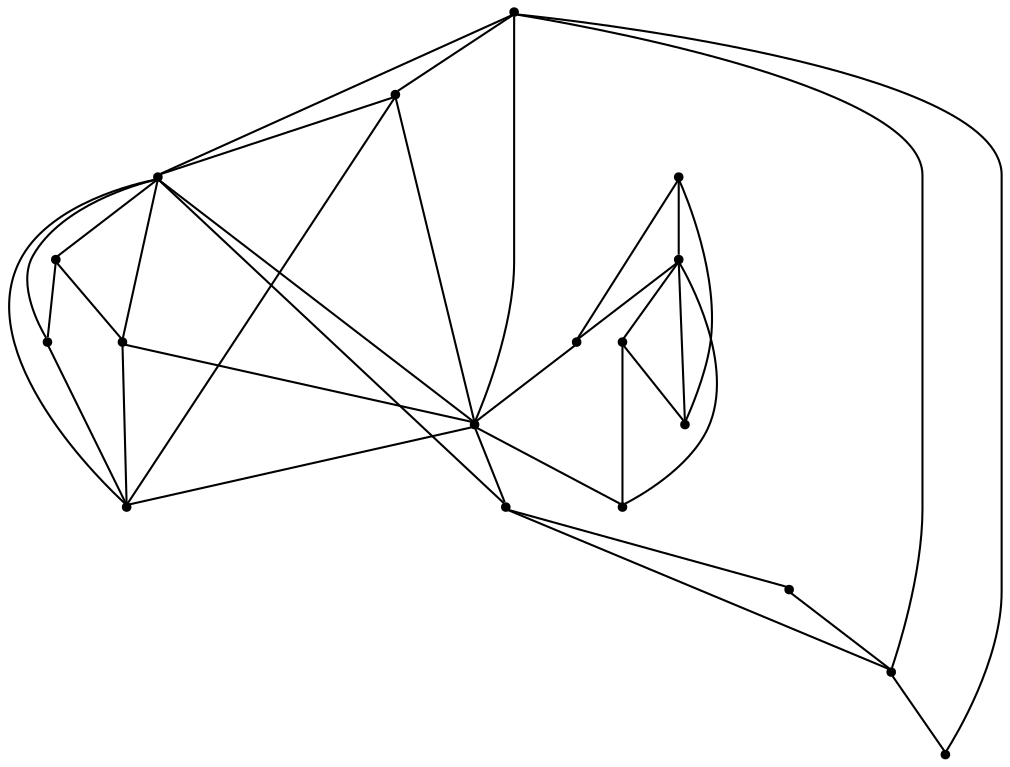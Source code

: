 graph {
  node [shape=point,comment="{\"directed\":false,\"doi\":\"10.1007/978-3-642-36763-2_34\",\"figure\":\"5 (1)\"}"]

  v0 [pos="831.8278165684286,1135.9982606975555"]
  v1 [pos="795.4974683437258,1204.2675901483744"]
  v2 [pos="794.6030717513967,876.7558076400296"]
  v3 [pos="783.9662578727732,1118.8661950454368"]
  v4 [pos="760.2074705283751,805.6898474736727"]
  v5 [pos="746.1493630230323,1103.5344524678592"]
  v6 [pos="700.0619957679169,1086.3983171393925"]
  v7 [pos="696.2467095466397,818.8003098294416"]
  v8 [pos="698.2898721124916,882.6565839901668"]
  v9 [pos="694.6080693733918,781.0858560462348"]
  v10 [pos="696.5136128868369,975.376020231507"]
  v11 [pos="694.6080693733918,1209.6517719570606"]
  v12 [pos="668.7435769164402,1057.4685141085756"]
  v13 [pos="629.8238527348029,808.965428224441"]
  v14 [pos="626.78834418634,1110.0189730191933"]
  v15 [pos="602.5624919026365,874.9804113331215"]
  v16 [pos="599.1225245857271,1197.058158497515"]
  v17 [pos="567.6998893644667,1131.272349038193"]

  v17 -- v16 [id="-2",pos="567.6998893644667,1131.272349038193 569.3354278600426,1137.3223362563158 569.3354278600426,1137.3223362563158 569.3354278600426,1137.3223362563158 571.2285010386418,1142.681591297369 575.0103845772959,1153.3999742020897 580.2683485670993,1164.1184206955031 585.5263125569029,1174.8368036002234 592.2519586090821,1185.551053239903 595.6169130444439,1190.9144415459973 599.1225245857271,1197.058158497515 599.1225245857271,1197.058158497515 599.1225245857271,1197.058158497515"]
  v17 -- v11 [id="-3",pos="567.6998893644667,1131.272349038193 574.9061682075121,1140.4770984904962 574.9061682075121,1140.4770984904962 574.9061682075121,1140.4770984904962 581.7402298238619,1147.728244323925 595.408416680719,1162.2264663144344 616.5361542451004,1174.7285120561453 637.6680273797115,1187.2347546515903 666.2678496106206,1197.7406241445024 680.5656611288817,1202.9956573178256 694.6080693733918,1209.6517719570606 694.6080693733918,1209.6517719570606 694.6080693733918,1209.6517719570606"]
  v17 -- v14 [id="-4",pos="567.6998893644667,1131.272349038193 573.2133202521787,1130.4920203927695 573.2133202521787,1130.4920203927695 573.2133202521787,1130.4920203927695 577.8249900513454,1129.4752371926456 587.0483296496786,1127.4498737337872 596.4008899116449,1124.0034937537803 605.7534501736111,1120.552916920039 615.2394939177545,1115.68545683019 619.984583574941,1113.2517267852656 624.7254740377406,1110.8179967403412 619.984583574941,1113.2517267852656 619.984583574941,1113.2517267852656 626.78834418634,1110.0189730191933 626.78834418634,1110.0189730191933 626.78834418634,1110.0189730191933"]
  v14 -- v8 [id="-6",pos="626.78834418634,1110.0189730191933 626.6018140629495,1095.7947229122196 626.6018140629495,1095.7947229122196 626.6018140629495,1095.7947229122196 628.365539329601,1081.35487534183 631.8931171112188,1052.4793134660918 638.885666503595,1024.0037880576442 645.8740167015844,995.532459502931 656.3274021344897,967.4695611229765 666.5847615385161,944.0823393349615 676.837985372313,920.6951811356394 686.8994459957753,901.9880235593764 691.9322440926211,892.632346344378 698.2898721124916,882.6565839901668 698.2898721124916,882.6565839901668 698.2898721124916,882.6565839901668"]
  v14 -- v0 [id="-7",pos="626.78834418634,1110.0189730191933 633.869537935982,1117.1023400862978 633.869537935982,1117.1023400862978 633.869537935982,1117.1023400862978 642.4715876375275,1123.2074904955468 659.684021805235,1135.413658049004 673.8525490357059,1142.8440604078328 688.0210762661767,1150.2744627666618 699.1457601835682,1152.9290363421696 715.3157761568087,1154.2542882917496 731.4815929356625,1155.5836735063706 752.6885425759785,1155.5836735063706 770.6848899867297,1153.3249395444195 788.677038203094,1151.0704024362021 803.4543213713492,1146.5571949547268 813.1029248375912,1143.3733090991796 822.7515919279906,1140.189486832325 827.271452068062,1138.3308529263575 831.8278165684286,1135.9982606975555"]
  v14 -- v6 [id="-8",pos="626.78834418634,1110.0189730191933 631.9013882516778,1108.050807589635 631.9013882516778,1108.050807589635 631.9013882516778,1108.050807589635 638.689640474716,1106.375563474109 652.2702804910222,1103.0250116543637 664.6416797722186,1099.249369422309 677.0089434831854,1095.4821208977223 688.1711656534294,1091.2897819608265 693.7501771413579,1089.197777551766 695.4936182313355,1088.5427146571428 696.1474086400772,1088.297066071659 700.0619957679169,1086.3983171393925"]
  v7 -- v15 [id="-10",pos="696.2467095466397,818.8003098294416 689.4220165874638,820.2495915246025 689.4220165874638,820.2495915246025 689.4220165874638,820.2495915246025 682.7964513348388,822.4582811852092 669.5535283458905,826.8714636526888 657.6699991034619,832.439035251816 645.790605431263,838.0108037046775 635.2788130218854,844.7327644354527 626.4474618571527,851.9839102688816 617.6161106924199,859.2351832796962 610.4692727184041,867.0072476856963 606.891686349088,870.8995115806044 605.7750028569226,872.1132607571126 605.3562465473606,872.568416698303 602.5624919026365,874.9804113331215"]
  v14 -- v10 [id="-11",pos="626.78834418634,1110.0189730191933 631.080000379939,1091.9690363788204 631.080000379939,1091.9690363788204 631.080000379939,1091.9690363788204 636.258752293808,1074.9329260643494 646.6120569271591,1040.860705435408 658.3871706054169,1018.5487048563292 670.1623479078322,996.2409011309848 683.3635334495411,985.6975143092375 689.9641580324743,980.4216240446297 692.0268333320917,978.7742198537317 692.8003365694482,978.1564432821449 696.5136128868369,975.376020231507"]
  v7 -- v13 [id="-12",pos="696.2467095466397,818.8003098294416 690.3685531767634,816.2572390270054 690.3685531767634,816.2572390270054 690.3685531767634,816.2572390270054 685.3190855506847,815.1029770727434 675.2284850631437,812.7941988094476 664.1913479863032,811.3189411332205 653.1500753392331,809.8478803107273 641.1664652972504,809.2186066053848 635.1745966521016,808.9019349145394 629.8238527348029,808.965428224441 629.8238527348029,808.965428224441 629.8238527348029,808.965428224441"]
  v8 -- v17 [id="-13",pos="698.2898721124916,882.6565839901668 684.9104912120088,895.7536609260715 684.9104912120088,895.7536609260715 684.9104912120088,895.7536609260715 673.2521278625379,908.8306756293534 649.9352739152814,934.9933530981568 629.9083615218391,967.040273856933 609.8855846986263,999.0829977619752 593.1526858050702,1037.0058952806417 583.2747172514836,1065.2980308986478 573.3926131276676,1093.5901665166539 570.3612401494341,1112.2473433802652 568.8476850695895,1121.578030238938 567.6998893644667,1131.272349038193 567.6998893644667,1131.272349038193 567.6998893644667,1131.272349038193"]
  v8 -- v0 [id="-14",pos="698.2898721124916,882.6565839901668 707.964641013455,889.5401553840513 707.964641013455,889.5401553840513 707.964641013455,889.5401553840513 717.7800670203399,897.6330883346307 737.415054604339,913.8148845594415 756.920757900548,943.0029848609838 776.4223256265273,972.1911487512191 795.7904734944868,1014.3855531294931 808.2786231044702,1048.699474380303 820.7709719088405,1083.0051291010304 826.3791868850052,1109.4302371056006 829.1853939702809,1122.6407880640581 831.8278165684286,1135.9982606975555 831.8278165684286,1135.9982606975555 831.8278165684286,1135.9982606975555"]
  v4 -- v7 [id="-16",pos="760.2074705283751,805.6898474736727 755.3403974554574,805.9640101232872 755.3403974554574,805.9640101232872 755.3403974554574,805.9640101232872 749.0358797009574,806.4889983722067 736.4184458031837,807.5392292248175 725.589805090068,809.535405473616 714.7611643769524,811.5315817224146 705.7171176541078,814.473703367401 701.197193889879,815.9447641898942 699.7847177135575,816.4044706969235 699.255039147437,816.5768606370593 696.2467095466397,818.8003098294416"]
  v3 -- v14 [id="-18",pos="783.9662578727732,1118.8661950454368 774.4208368837575,1123.0990717740826 774.4208368837575,1123.0990717740826 774.4208368837575,1123.0990717740826 765.330917143444,1126.245440300795 747.1511412869746,1132.5297836467514 730.0263175839754,1134.5592803706509 712.8972946865892,1136.5887770945506 696.8273595129028,1134.359230342659 679.4356324697065,1129.587662001765 662.0481046208971,1124.8243601909533 643.3387849025778,1117.52317005618 633.9862246406116,1113.872543194447 626.78834418634,1110.0189730191933 626.78834418634,1110.0189730191933 626.78834418634,1110.0189730191933"]
  v4 -- v9 [id="-21",pos="760.2074705283751,805.6898474736727 754.6023572298826,802.4925761982613 754.6023572298826,802.4925761982613 754.6023572298826,802.4925761982613 748.8232477670031,799.5504545532751 737.2565668283127,793.6660840859165 726.3236461212558,789.4654150302451 715.3907890383564,785.2605491208399 705.0874929927037,782.7393846231219 699.9338089968413,781.4766403587028 698.3245751138311,781.0833442928638 697.7211124077022,780.9358582681741 694.6080693733918,781.0858560462348"]
  v8 -- v3 [id="-28",pos="698.2898721124916,882.6565839901668 707.1598590467917,894.2408859210093 707.1598590467917,894.2408859210093 707.1598590467917,894.2408859210093 715.3741195091236,905.2092995663731 731.810975198404,927.1337906506701 746.1046511464356,966.3776796764896 760.4024626646967,1005.6174354372679 772.5612300119387,1062.1767163169543 778.640581873481,1090.4521281087168 783.9662578727732,1118.8661950454368 783.9662578727732,1118.8661950454368 783.9662578727732,1118.8661950454368"]
  v8 -- v15 [id="-29",pos="698.2898721124916,882.6565839901668 692.0406596567917,883.1641171428741 692.0406596567917,883.1641171428741 692.0406596567917,883.1641171428741 685.4692385620947,883.255812038095 672.3222608024711,883.4474683586186 656.5233645392113,882.0221913950427 640.7244682759515,880.5886479013848 622.269517938826,877.5423679773612 613.0461783404927,876.0171295884825 602.5624919026365,874.9804113331215 602.5624919026365,874.9804113331215 602.5624919026365,874.9804113331215"]
  v16 -- v11 [id="-31",pos="599.1225245857271,1197.058158497515 603.4192125554598,1197.5291430553812 604.3310088636404,1197.7879738749834 606.762465685455,1198.478189393923 614.5430638911045,1200.6827457894888 630.1000611080165,1205.0959282569684 645.9782330713681,1207.300484652534 661.8521422161756,1209.5091743131406 678.0429632888785,1209.5091743131406 686.136337852194,1209.5091743131406 694.6080693733918,1209.6517719570606 694.6080693733918,1209.6517719570606 694.6080693733918,1209.6517719570606"]
  v11 -- v1 [id="-32",pos="694.6080693733918,1209.6517719570606 703.6948238118757,1210.2468031512544 703.6948238118757,1210.2468031512544 703.6948238118757,1210.2468031512544 712.5261749766084,1210.9802351356338 730.1889409302313,1212.451295958127 746.9051702945546,1211.5053505619394 763.621399658878,1210.5593415770586 779.3910924339017,1207.200459638538 787.2759070093348,1205.5168854042365 795.4974683437258,1204.2675901483744 795.4974683437258,1204.2675901483744 795.4974683437258,1204.2675901483744"]
  v13 -- v15 [id="-40",pos="629.8238527348029,808.965428224441 627.2897184525111,813.1068008239449 627.2897184525111,813.1068008239449 627.2897184525111,813.1068008239449 624.7670842366653,817.6241415704615 619.7218158049734,826.6589502408806 615.093476476574,837.6941320138321 610.4692727184041,848.7251169330498 606.2662608820708,861.7563477774142 604.1605557695173,868.2699919501151 603.5038351700902,870.3054660111511 603.257564945305,871.0687687840395 602.5624919026365,874.9804113331215"]
  v13 -- v9 [id="-43",pos="629.8238527348029,808.965428224441 636.9633898367597,803.334363315412 644.1102278107755,798.0792665533961 654.8345885299501,793.4576403504564 665.559012873282,788.8361413249027 679.8568243915431,784.8437888273056 687.0077979357885,782.843415724773 694.6080693733918,781.0858560462348 694.6080693733918,781.0858560462348 694.6080693733918,781.0858560462348"]
  v1 -- v0 [id="-44",pos="795.4974683437258,1204.2675901483744 799.0510843117501,1198.0572958353478 799.0510843117501,1198.0572958353478 799.0510843117501,1198.0572958353478 802.9413834145748,1192.2772108244121 810.7219816202243,1180.716977213848 816.8180666351567,1169.369257015092 822.9182872203187,1158.0257336700702 827.3297954203769,1146.8863936180815 829.5397169027142,1141.3146887539128 831.8278165684286,1135.9982606975555 831.8278165684286,1135.9982606975555 831.8278165684286,1135.9982606975555"]
  v10 -- v8 [id="-47",pos="696.5136128868369,975.376020231507 695.5807077732553,963.3855137301589 695.5807077732553,963.3855137301589 695.5807077732553,963.3855137301589 695.3847453685338,953.4464102574282 694.9886213647037,933.5722729883153 695.2513255105139,918.3614761047108 695.5181652265536,903.1548760748408 696.439697522004,892.6072923993593 696.8983640725357,887.3355353997927 697.0429897352736,885.6868395635693 697.0972243588003,885.0685786249855 698.2898721124916,882.6565839901668"]
  v7 -- v2 [id="-48",pos="696.2467095466397,818.8003098294416 701.197193889879,815.9447641898942 701.197193889879,815.9447641898942 701.197193889879,815.9447641898942 710.132825048553,822.4582811852092 724.2221402030892,826.8714636526888 736.6268785427511,832.334876972779 749.0316805065705,837.7982902928693 759.7561048499024,844.3118072881844 769.1128643062556,851.7713968570733 778.4695601384512,859.2351832796962 786.4586547078255,867.6407182447729 790.4532338045914,871.841387300444 794.6030717513967,876.7558076400296 794.6030717513967,876.7558076400296 794.6030717513967,876.7558076400296"]
  v12 -- v10 [id="-50",pos="668.7435769164402,1057.4685141085756 668.5328442629964,1054.6534372074318 668.6872496546123,1053.904777221453 669.0989973655883,1051.9083505921758 670.4166536648686,1045.5198489671825 673.051902639272,1032.7469153935438 677.7927931020716,1018.7529517380552 682.5378827592581,1004.7589880825666 689.3886775289982,989.5481911989623 692.8119753166748,981.9427291684672 696.2394086745808,974.333197461624 696.2394086745808,974.333197461624 696.5136128868369,975.376020231507"]
  v8 -- v5 [id="-52",pos="698.2898721124916,882.6565839901668 704.6038857724801,900.8211710439123 704.6038857724801,900.8211710439123 704.6038857724801,900.8211710439123 711.0584929142328,920.1910499780045 723.9719700162823,958.9264838150689 732.1403574611453,995.7325095309229 740.3046093357789,1032.5468653655519 743.7321063178423,1067.4276162252363 745.4458229967954,1084.872093125773 746.1493630230323,1103.5344524678592 746.1493630230323,1103.5344524678592 746.1493630230323,1103.5344524678592"]
  v12 -- v6 [id="-61",pos="668.7435769164402,1057.4685141085756 672.3930744896319,1062.1517259606285 676.6086202849684,1067.8317859575682 681.9415971563196,1073.0035179431388 687.2787732220577,1078.1751863400166 693.7334439879677,1082.8384631368324 700.0619957679169,1086.3983171393925"]
  v11 -- v0 [id="-62",pos="694.6080693733918,1209.6517719570606 705.2709850625794,1206.7795660799625 705.2709850625794,1206.7795660799625 705.2709850625794,1206.7795660799625 715.6784974780159,1204.679231552127 736.4976578791182,1200.4743656427218 757.2084027160499,1191.3353351045726 777.9192111771391,1182.1921713013821 798.5256760201297,1168.1149064581414 810.8262616141653,1158.3424689496087 823.1225843896567,1148.5700314410758 827.121299056652,1143.1066181209856 829.1185886050349,1140.3728766227664 831.8278165684286,1135.9982606975555 831.8278165684286,1135.9982606975555 831.8278165684286,1135.9982606975555"]
  v14 -- v12 [id="-63",pos="626.78834418634,1110.0189730191933 628.853409368369,1104.2210513798877 628.853409368369,1104.2210513798877 628.853409368369,1104.2210513798877 632.6769667301049,1098.8285394524264 640.3158103131182,1088.0475852738523 647.4293092286683,1079.312788056728 654.5427445200612,1070.5780544282966 661.130835143991,1063.8936110263567 664.4249122680346,1060.5472560603453 668.7435769164402,1057.4685141085756 668.7435769164402,1057.4685141085756 668.7435769164402,1057.4685141085756"]
  v9 -- v7 [id="-64",pos="694.6080693733918,781.0858560462348 694.3631322735292,785.6815062681083 694.5757642074835,791.1449195881985 694.9968925051628,797.4501200254394 695.4138852326125,803.7553204626804 696.0476454642461,810.9023080170721 696.2467095466397,818.8003098294416"]
  v10 -- v5 [id="-69",pos="696.5136128868369,975.376020231507 701.3764867653678,978.7964242304479 706.5135012319973,983.2596509992718 713.4935166653704,994.61563772811 720.4777312931302,1005.9716880456413 729.3049468876335,1024.2246951769207 735.2342093619231,1043.6986688013571 741.1593362659833,1063.1643758957111 744.1906456200593,1083.851113071915 745.7083998942908,1094.1944498656705 747.2220185982927,1104.537786659426 747.2220185982927,1104.537786659426 746.1493630230323,1103.5344524678592"]
  v2 -- v8 [id="-72",pos="794.6030717513967,876.7558076400296 783.2522516726476,876.8922371807341 783.2522516726476,876.8922371807341 783.2522516726476,876.8922371807341 771.5271465820882,877.8048621018211 748.0768727768119,879.6259150902606 732.0069376031255,880.6428254677703 715.9328668592096,881.6555389915459 707.2391347468836,881.8596586958861 698.2898721124916,882.6565839901668"]
  v5 -- v14 [id="-82",pos="746.1493630230323,1103.5344524678592 737.4775335268833,1106.3255191727644 737.4775335268833,1106.3255191727644 737.4775335268833,1106.3255191727644 727.7246500667003,1108.8426139941344 708.2147475761045,1113.8726067831399 687.8917919783863,1114.8436061243465 667.5687727565108,1115.8104086118187 646.4327004275129,1112.7140843864508 635.8667638602075,1111.1679889062875 626.78834418634,1110.0189730191933 626.78834418634,1110.0189730191933 626.78834418634,1110.0189730191933"]
  v6 -- v5 [id="-86",pos="700.0619957679169,1086.3983171393925 708.6192063445509,1091.760719820746 717.0502343110668,1096.0197632965371 724.8892394931884,1098.8577266624864 732.7282446753101,1101.6998232934768 739.9750998247227,1103.1167701382774 746.1493630230323,1103.5344524678592"]
  v0 -- v3 [id="-94",pos="831.8278165684286,1135.9982606975555 823.1601226425091,1134.7593303986428 815.3919947717056,1133.1382638495022 807.6864094476039,1130.3003004835527 799.9766885532725,1127.4581402638696 792.3378449702594,1123.4033436698046 788.5142876085233,1121.3737833572122 787.3207182986775,1120.7408771477853 786.8731298074854,1120.5035373192504 783.9662578727732,1118.8661950454368"]
  v5 -- v3 [id="-98",pos="746.1493630230323,1103.5344524678592 751.4417635880162,1107.1006017510203 757.0207750759448,1110.905431193135 763.2919537719791,1113.4808368459314 769.5673316624004,1116.056242498728 776.539012331157,1117.3981546858586 783.9662578727732,1118.8661950454368"]
  v4 -- v2 [id="-104",pos="760.2074705283751,805.6898474736727 765.6436935011101,813.2109591029819 770.9016574909136,820.9831506863679 776.6808305779506,832.543320708239 782.4641392352171,844.099421053762 788.772856184104,859.4434998377703 791.9293142557408,867.1156028184673 794.6030717513967,876.7558076400296 794.6030717513967,876.7558076400296 794.6030717513967,876.7558076400296"]
}